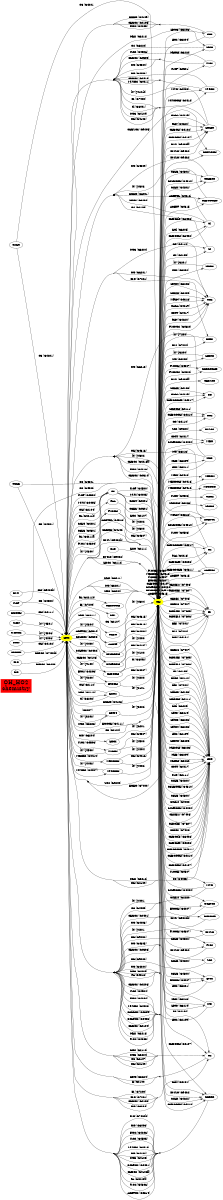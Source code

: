 // Created automatically by xgraphviz, DO NOT EDIT!
digraph OH_HO2 {
  concentrate=true;
  rankdir=LR;
  size="8,8";
"OH_HO2\nchemistry"
  [shape=box, fontsize=30,
  style="filled", color=red];
subgraph species {
node[shape=oval,
  color=yellow,
  style="filled"];
HO2
OH
}
ACETO2 -> HO2 [label = "CH3O2 (G4314)"];
ACETOL -> HO2 [label = "OH (G4316)"];
ACETOL -> HO2 [label = "hv (J4302)"];
ACETP -> HO2 [label = "hv (J4304)"];
ACETP -> OH [label = "OH (G4315)"];
ACETP -> OH [label = "hv (J4304)"];
Br -> HO2 [label = "HCHO (G7400)"];
BrO -> HO2 [label = "CH3O2 (G7402b)"];
C2H4 -> HO2 [label = "O3 (G4201)"];
C2H4 -> OH [label = "O3 (G4201)"];
C3H6 -> HO2 [label = "O3 (G4301)"];
C3H6 -> OH [label = "O3 (G4301)"];
C3H6O2 -> HO2 [label = "NO (G4309)"];
C3H6OOH -> OH [label = "OH (G4310)"];
C4H9O2 -> HO2 [label = "CH3O2 (G4401)"];
C4H9O2 -> HO2 [label = "NO (G4403)"];
C4H9OOH -> HO2 [label = "hv (J4400)"];
C4H9OOH -> OH [label = "OH (G4404)"];
C4H9OOH -> OH [label = "hv (J4400)"];
CH3CHO -> HO2 [label = "hv (J4201)"];
CH3COCHO -> HO2 [label = "hv (J4303)"];
CH3O2 -> HO2 [label = "ACETO2 (G4314)"];
CH3O2 -> HO2 [label = "BrO (G7402b)"];
CH3O2 -> HO2 [label = "C4H9O2 (G4401)"];
CH3O2 -> HO2 [label = "CH3O2 (G4106a)"];
CH3O2 -> HO2 [label = "ClO (G6403)"];
CH3O2 -> HO2 [label = "EtO2 (G4206)"];
CH3O2 -> HO2 [label = "ISO2 (G4505)"];
CH3O2 -> HO2 [label = "MVKO2 (G4410)"];
CH3O2 -> HO2 [label = "NO (G4104)"];
CH3O2 -> HO2 [label = "NO3 (G4105)"];
CH3O2 -> HO2 [label = "PA (G4215a)"];
CH3O2 -> HO2 [label = "PrO2 (G4306)"];
CH3OH -> HO2 [label = "OH (G4102)"];
CH3OOH -> HO2 [label = "hv (J4100)"];
CH3OOH -> OH [label = "Cl (G6402)"];
CH3OOH -> OH [label = "OH (G4107)"];
CH3OOH -> OH [label = "hv (J4100)"];
Cl -> HO2 [label = "H2O2 (G6202)"];
Cl -> HO2 [label = "HCHO (G6401)"];
Cl -> OH [label = "CH3OOH (G6402)"];
ClO -> HO2 [label = "CH3O2 (G6403)"];
DMS -> HO2 [label = "OH (G9400b)"];
DMSO -> HO2 [label = "OH (G9402)"];
EtO2 -> HO2 [label = "CH3O2 (G4206)"];
EtO2 -> HO2 [label = "NO (G4204)"];
EtO2 -> HO2 [label = "NO3 (G4205)"];
EtO2 -> HO2 [label = "PA (G4216)"];
EtOOH -> HO2 [label = "hv (J4200)"];
EtOOH -> OH [label = "OH (G4207)"];
EtOOH -> OH [label = "hv (J4200)"];
H -> HO2 [label = "O2 (G2100)"];
H2O -> OH [label = "O1D (G2111)"];
H2O2 -> HO2 [label = "Cl (G6202)"];
H2O2 -> HO2 [label = "OH (G2112)"];
H2O2 -> OH [label = "hv (J2101)"];
HCHO -> HO2 [label = "Br (G7400)"];
HCHO -> HO2 [label = "Cl (G6401)"];
HCHO -> HO2 [label = "NO3 (G4109)"];
HCHO -> HO2 [label = "OH (G4108)"];
HCHO -> HO2 [label = "hv (J4101b)"];
HCOOH -> HO2 [label = "OH (G4111)"];
HNO -> HO2 [label = "O2 (G3224)"];
HNO3 -> OH [label = "hv (J3201)"];
HNO4 -> HO2 [label = " (G3207)"];
HNO4 -> HO2 [label = "hv (J3202)"];
HNO4 -> OH [label = "hv (J3202)"];
HO2 -> ACETP [label = "ACETO2 (G4312)"];
HO2 -> C3H6OOH [label = "C3H6O2 (G4308)"];
HO2 -> C4H9OOH [label = "C4H9O2 (G4402)"];
HO2 -> CH3COOH [label = "PA (G4211b)"];
HO2 -> CH3OOH [label = "CH3O2 (G4103)"];
HO2 -> CH3SO3H [label = "CH3SO3 (G9405)"];
HO2 -> EtOOH [label = "EtO2 (G4203)"];
HO2 -> H2O [label = "NH2 (G3212)"];
HO2 -> H2O [label = "OH (G2109)"];
HO2 -> H2O2 [label = "HO2 (G2110)"];
HO2 -> HBr [label = "Br (G7200)"];
HO2 -> HNO [label = "NH2 (G3212)"];
HO2 -> HNO4 [label = "NO2 (G3203)"];
HO2 -> HOBr [label = "BrO (G7201)"];
HO2 -> HOCl [label = "ClO (G6204)"];
HO2 -> ISOOH [label = "ISO2 (G4503)"];
HO2 -> MEKOOH [label = "MEKO2 (G4414)"];
HO2 -> MVKOOH [label = "MVKO2 (G4407)"];
HO2 -> NH2O [label = "NH2 (G3211)"];
HO2 -> NO2 [label = "NO (G3201)"];
HO2 -> NO2 [label = "NO3 (G3204)"];
HO2 -> O2 [label = "Br (G7200)"];
HO2 -> O2 [label = "BrO (G7201)"];
HO2 -> O2 [label = "CH3O2 (G4103)"];
HO2 -> O2 [label = "ClO (G6204)"];
HO2 -> O2 [label = "HO2 (G2110)"];
HO2 -> O2 [label = "NO3 (G3204)"];
HO2 -> O2 [label = "O3 (G2107)"];
HO2 -> O2 [label = "OH (G2109)"];
HO2 -> O3 [label = "PA (G4211b)"];
HO2 -> OH [label = "NH2 (G3211)"];
HO2 -> OH [label = "NO (G3201)"];
HO2 -> OH [label = "NO3 (G3204)"];
HO2 -> OH [label = "O3 (G2107)"];
HO2 -> PAA [label = "PA (G4211a)"];
HO2 -> PrOOH [label = "PrO2 (G4304)"];
HOBr -> OH [label = "hv (J7200)"];
HOCl -> OH [label = "hv (J6201)"];
HONO -> OH [label = "hv (J3200)"];
ISO2 -> HO2 [label = "CH3O2 (G4505)"];
ISO2 -> HO2 [label = "ISO2 (G4506)"];
ISO2 -> HO2 [label = "NO (G4504)"];
ISON -> HO2 [label = "hv (J4501)"];
ISOOH -> HO2 [label = "hv (J4500)"];
ISOOH -> OH [label = "OH (G4507)"];
ISOOH -> OH [label = "hv (J4500)"];
ISOP -> HO2 [label = "O3 (G4500)"];
ISOP -> OH [label = "O3 (G4500)"];
MEKOOH -> OH [label = "OH (G4416)"];
MEKOOH -> OH [label = "hv (J4404)"];
MVK -> HO2 [label = "O3 (G4405)"];
MVK -> HO2 [label = "hv (J4401)"];
MVK -> OH [label = "O3 (G4405)"];
MVKO2 -> HO2 [label = "CH3O2 (G4410)"];
MVKO2 -> HO2 [label = "MVKO2 (G4411)"];
MVKO2 -> HO2 [label = "NO (G4408)"];
MVKOOH -> HO2 [label = "hv (J4402)"];
MVKOOH -> OH [label = "hv (J4402)"];
NH2 -> HO2 [label = "NO (G3213)"];
NH2 -> OH [label = "HO2 (G3211)"];
NH2 -> OH [label = "NO (G3213)"];
NO -> HO2 [label = "C3H6O2 (G4309)"];
NO -> HO2 [label = "C4H9O2 (G4403)"];
NO -> HO2 [label = "CH3O2 (G4104)"];
NO -> HO2 [label = "EtO2 (G4204)"];
NO -> HO2 [label = "ISO2 (G4504)"];
NO -> HO2 [label = "MVKO2 (G4408)"];
NO -> HO2 [label = "NH2 (G3213)"];
NO -> HO2 [label = "PrO2 (G4305)"];
NO -> OH [label = "HO2 (G3201)"];
NO -> OH [label = "NH2 (G3213)"];
NO3 -> HO2 [label = "CH3O2 (G4105)"];
NO3 -> HO2 [label = "EtO2 (G4205)"];
NO3 -> HO2 [label = "HCHO (G4109)"];
NO3 -> OH [label = "HO2 (G3204)"];
O1D -> OH [label = "H2O (G2111)"];
O2 -> HO2 [label = "H (G2100)"];
O2 -> HO2 [label = "HNO (G3224)"];
O3 -> HO2 [label = "C2H4 (G4201)"];
O3 -> HO2 [label = "C3H6 (G4301)"];
O3 -> HO2 [label = "ISOP (G4500)"];
O3 -> HO2 [label = "MVK (G4405)"];
O3 -> HO2 [label = "OH (G2104)"];
O3 -> OH [label = "C2H4 (G4201)"];
O3 -> OH [label = "C3H6 (G4301)"];
O3 -> OH [label = "HO2 (G2107)"];
O3 -> OH [label = "ISOP (G4500)"];
O3 -> OH [label = "MVK (G4405)"];
OH -> ACETO2 [label = "ACETP (G4315)"];
OH -> ACETO2 [label = "CH3COCH3 (G4311)"];
OH -> ACETOL [label = "C3H6OOH (G4310)"];
OH -> ACETOL [label = "ISON (G4508)"];
OH -> ACETOL [label = "MPAN (G4318)"];
OH -> Br [label = "Br2 (G7204)"];
OH -> Br [label = "CH2Br2 (G7408)"];
OH -> Br [label = "CH2ClBr (G7607)"];
OH -> Br [label = "CH3Br (G7403)"];
OH -> Br [label = "CHBr3 (G7407)"];
OH -> Br [label = "CHCl2Br (G7605)"];
OH -> Br [label = "CHClBr2 (G7606)"];
OH -> Br [label = "HBr (G7202)"];
OH -> C3H6O2 [label = "C2H4 (G4202)"];
OH -> C3H6O2 [label = "C3H6 (G4302)"];
OH -> C3H6O2 [label = "C3H6OOH (G4310)"];
OH -> C4H9O2 [label = "C4H10 (G4400)"];
OH -> C4H9O2 [label = "C4H9OOH (G4404)"];
OH -> CH3CHO [label = "EtOOH (G4207)"];
OH -> CH3COCH3 [label = "PrONO2 (G4320)"];
OH -> CH3COCH3 [label = "PrOOH (G4307)"];
OH -> CH3COCHO [label = "ACETOL (G4316)"];
OH -> CH3COCHO [label = "ACETP (G4315)"];
OH -> CH3O2 [label = "C2H2 (G4222)"];
OH -> CH3O2 [label = "CH3COOH (G4210)"];
OH -> CH3O2 [label = "CH3OOH (G4107)"];
OH -> CH3O2 [label = "CH4 (G4101)"];
OH -> CH3O2 [label = "DMSO (G9402)"];
OH -> CH3SO2 [label = "DMS (G9400a)"];
OH -> CH3SO3H [label = "DMSO (G9402)"];
OH -> CO [label = "CH3COCHO (G4317)"];
OH -> CO [label = "HCHO (G4108)"];
OH -> CO [label = "NACA (G4219)"];
OH -> CO2 [label = "CH3COOH (G4210)"];
OH -> CO2 [label = "CO (G4110)"];
OH -> CO2 [label = "HCOOH (G4111)"];
OH -> Cl [label = "CH3CCl3 (G6408)"];
OH -> Cl [label = "HCl (G6205)"];
OH -> DMSO [label = "DMS (G9400b)"];
OH -> EtO2 [label = "C2H6 (G4200)"];
OH -> EtO2 [label = "C3H8 (G4300)"];
OH -> EtO2 [label = "EtOOH (G4207)"];
OH -> H [label = "CO (G4110)"];
OH -> H [label = "H2 (G2105)"];
OH -> H2O [label = "C2H6 (G4200)"];
OH -> H2O [label = "C3H6OOH (G4310)"];
OH -> H2O [label = "C3H8 (G4300)"];
OH -> H2O [label = "C4H10 (G4400)"];
OH -> H2O [label = "C4H9OOH (G4404)"];
OH -> H2O [label = "CH2Br2 (G7408)"];
OH -> H2O [label = "CH2ClBr (G7607)"];
OH -> H2O [label = "CH3Br (G7403)"];
OH -> H2O [label = "CH3CCl3 (G6408)"];
OH -> H2O [label = "CH3CHO (G4208)"];
OH -> H2O [label = "CH3COCH3 (G4311)"];
OH -> H2O [label = "CH3COOH (G4210)"];
OH -> H2O [label = "CH3OOH (G4107)"];
OH -> H2O [label = "CH4 (G4101)"];
OH -> H2O [label = "CHBr3 (G7407)"];
OH -> H2O [label = "CHCl2Br (G7605)"];
OH -> H2O [label = "CHClBr2 (G7606)"];
OH -> H2O [label = "H2 (G2105)"];
OH -> H2O [label = "H2O2 (G2112)"];
OH -> H2O [label = "HBr (G7202)"];
OH -> H2O [label = "HCHO (G4108)"];
OH -> H2O [label = "HCOOH (G4111)"];
OH -> H2O [label = "HCl (G6205)"];
OH -> H2O [label = "HNO (G3219)"];
OH -> H2O [label = "HNO3 (G3206)"];
OH -> H2O [label = "HNO4 (G3208)"];
OH -> H2O [label = "HO2 (G2109)"];
OH -> H2O [label = "HONO (G3205)"];
OH -> H2O [label = "NH2OH (G3223)"];
OH -> H2O [label = "NH3 (G3209)"];
OH -> H2O [label = "NHOH (G3222)"];
OH -> H2O [label = "ONIT (G4417)"];
OH -> H2SO4 [label = "SO2 (G9200)"];
OH -> HCHO [label = "CH3OH (G4102)"];
OH -> HCHO [label = "CH3OOH (G4107)"];
OH -> HCHO [label = "DMS (G9400a)"];
OH -> HCHO [label = "DMSO (G9402)"];
OH -> HCHO [label = "NACA (G4219)"];
OH -> HCHO [label = "PAN (G4220)"];
OH -> HNO [label = "NHOH (G3222)"];
OH -> HNO3 [label = "NO2 (G3202)"];
OH -> HO2 [label = "ACETOL (G4316)"];
OH -> HO2 [label = "CH3OH (G4102)"];
OH -> HO2 [label = "DMS (G9400b)"];
OH -> HO2 [label = "DMSO (G9402)"];
OH -> HO2 [label = "H2O2 (G2112)"];
OH -> HO2 [label = "HCHO (G4108)"];
OH -> HO2 [label = "HCOOH (G4111)"];
OH -> HO2 [label = "O3 (G2104)"];
OH -> HO2 [label = "SO2 (G9200)"];
OH -> HOBr [label = "Br2 (G7204)"];
OH -> HONO [label = "NO (G3200)"];
OH -> ISO2 [label = "ISOP (G4501)"];
OH -> MEK [label = "C4H9OOH (G4404)"];
OH -> MEK [label = "ONIT (G4417)"];
OH -> MEKO2 [label = "MEK (G4413)"];
OH -> MEKO2 [label = "MEKOOH (G4416)"];
OH -> MVK [label = "ISOOH (G4507)"];
OH -> MVKO2 [label = "MVK (G4406)"];
OH -> MVKO2 [label = "MVKOOH (G4412)"];
OH -> MeCOCO [label = "MEKOOH (G4416)"];
OH -> NACA [label = "ISON (G4508)"];
OH -> NH2 [label = "NH3 (G3209)"];
OH -> NHOH [label = "NH2OH (G3223)"];
OH -> NO [label = "HNO (G3219)"];
OH -> NO2 [label = "HNO4 (G3208)"];
OH -> NO2 [label = "HONO (G3205)"];
OH -> NO2 [label = "MPAN (G4318)"];
OH -> NO2 [label = "NACA (G4219)"];
OH -> NO2 [label = "ONIT (G4417)"];
OH -> NO2 [label = "PAN (G4220)"];
OH -> NO2 [label = "PrONO2 (G4320)"];
OH -> NO3 [label = "HNO3 (G3206)"];
OH -> O2 [label = "HO2 (G2109)"];
OH -> O2 [label = "O3 (G2104)"];
OH -> OH [label = "ACETP (G4315)"];
OH -> OH [label = "C3H6OOH (G4310)"];
OH -> OH [label = "C4H9OOH (G4404)"];
OH -> OH [label = "CH3OOH (G4107)"];
OH -> OH [label = "EtOOH (G4207)"];
OH -> OH [label = "ISOOH (G4507)"];
OH -> OH [label = "MEKOOH (G4416)"];
OH -> OH [label = "PrOOH (G4307)"];
OH -> PA [label = "CH3CHO (G4208)"];
OH -> PA [label = "CH3COCHO (G4317)"];
OH -> PA [label = "PAA (G4218)"];
OH -> PrO2 [label = "C3H8 (G4300)"];
OH -> PrO2 [label = "PrOOH (G4307)"];
OH -> SO2 [label = "DMSO (G9402)"];
ONIT -> HO2 [label = "hv (J4406)"];
PA -> HO2 [label = "CH3O2 (G4215a)"];
PA -> HO2 [label = "EtO2 (G4216)"];
PAA -> OH [label = "hv (J4202)"];
PrO2 -> HO2 [label = "CH3O2 (G4306)"];
PrO2 -> HO2 [label = "NO (G4305)"];
PrONO2 -> HO2 [label = "hv (J4306)"];
PrOOH -> HO2 [label = "hv (J4300)"];
PrOOH -> OH [label = "OH (G4307)"];
PrOOH -> OH [label = "hv (J4300)"];
SO2 -> HO2 [label = "OH (G9200)"];
}
